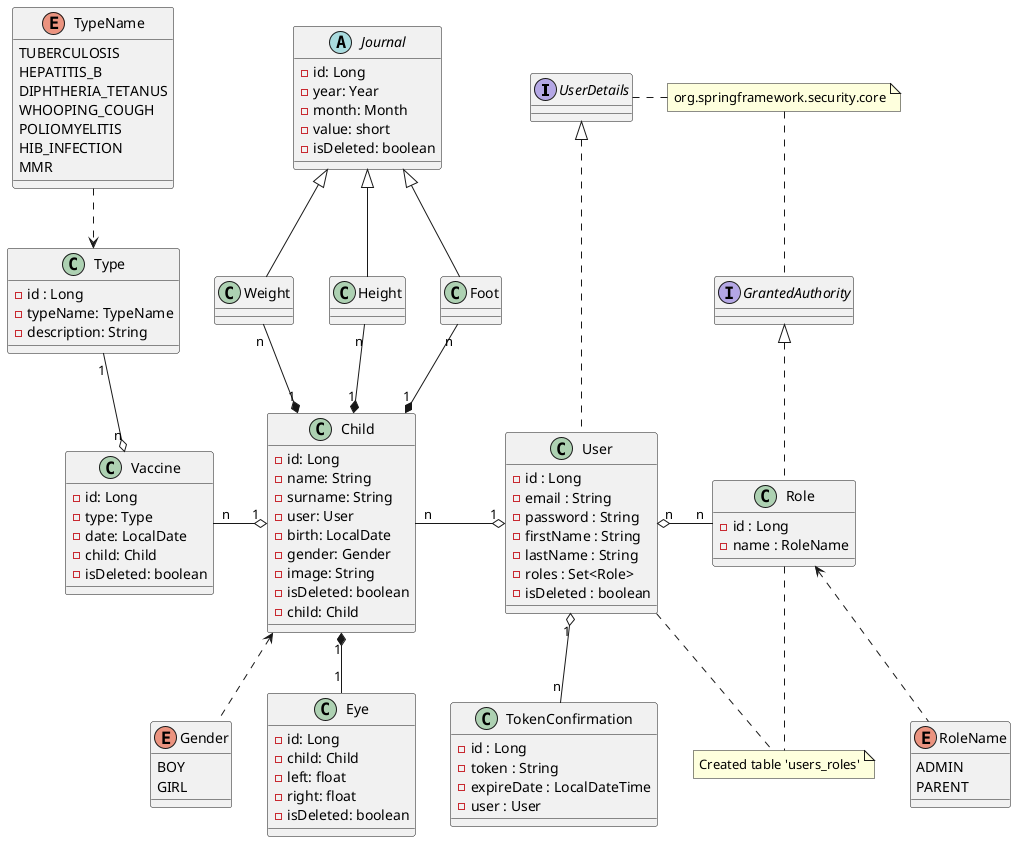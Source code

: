 @startuml
'https://plantuml.com/class-diagram

interface UserDetails
interface GrantedAuthority

class User {
 - id : Long
 - email : String
 - password : String
 - firstName : String
 - lastName : String
 - roles : Set<Role>
 - isDeleted : boolean
}

class Role {
 - id : Long
 - name : RoleName
}

enum RoleName {
 ADMIN
 PARENT
}

class TokenConfirmation{
 -  id : Long
 -  token : String
 -  expireDate : LocalDateTime
 -  user : User
}

class Child {
- id: Long
- name: String
- surname: String
- user: User
- birth: LocalDate
- gender: Gender
- image: String
- isDeleted: boolean
- child: Child
}

class Eye {
- id: Long
- child: Child
- left: float
- right: float
- isDeleted: boolean
}

enum Gender {
BOY
GIRL
}

abstract class Journal {
- id: Long
- year: Year
- month: Month
- value: short
- isDeleted: boolean
}

class Weight {
}

class Height {
}

class Foot {
}

class Type {
- id : Long
- typeName: TypeName
- description: String
}

enum TypeName {
TUBERCULOSIS
HEPATITIS_B
DIPHTHERIA_TETANUS
WHOOPING_COUGH
POLIOMYELITIS
HIB_INFECTION
MMR
}

class Vaccine {
- id: Long
- type: Type
- date: LocalDate
- child: Child
- isDeleted: boolean
}

Journal <|-- Weight
Journal <|-- Height
Journal <|-- Foot
Weight "n" --* "1" Child
Height "n" --* "1" Child
Foot "n" --* "1" Child
Type "1" --o "n" Vaccine
Vaccine "n" -o "1" Child
Child "1" *-- "1" Eye
Child "n" -o "1" User
User "n" o- "n" Role
UserDetails <|.. User
GrantedAuthority <|.. Role
User "1" o-- "n" TokenConfirmation

note "org.springframework.security.core" as MyNote
MyNote .. GrantedAuthority
UserDetails . MyNote

note "Created table 'users_roles'" as MyNote2
User .. MyNote2
Role .. MyNote2

Role <.. RoleName
TypeName ..>Type
Child <..Gender

@enduml
